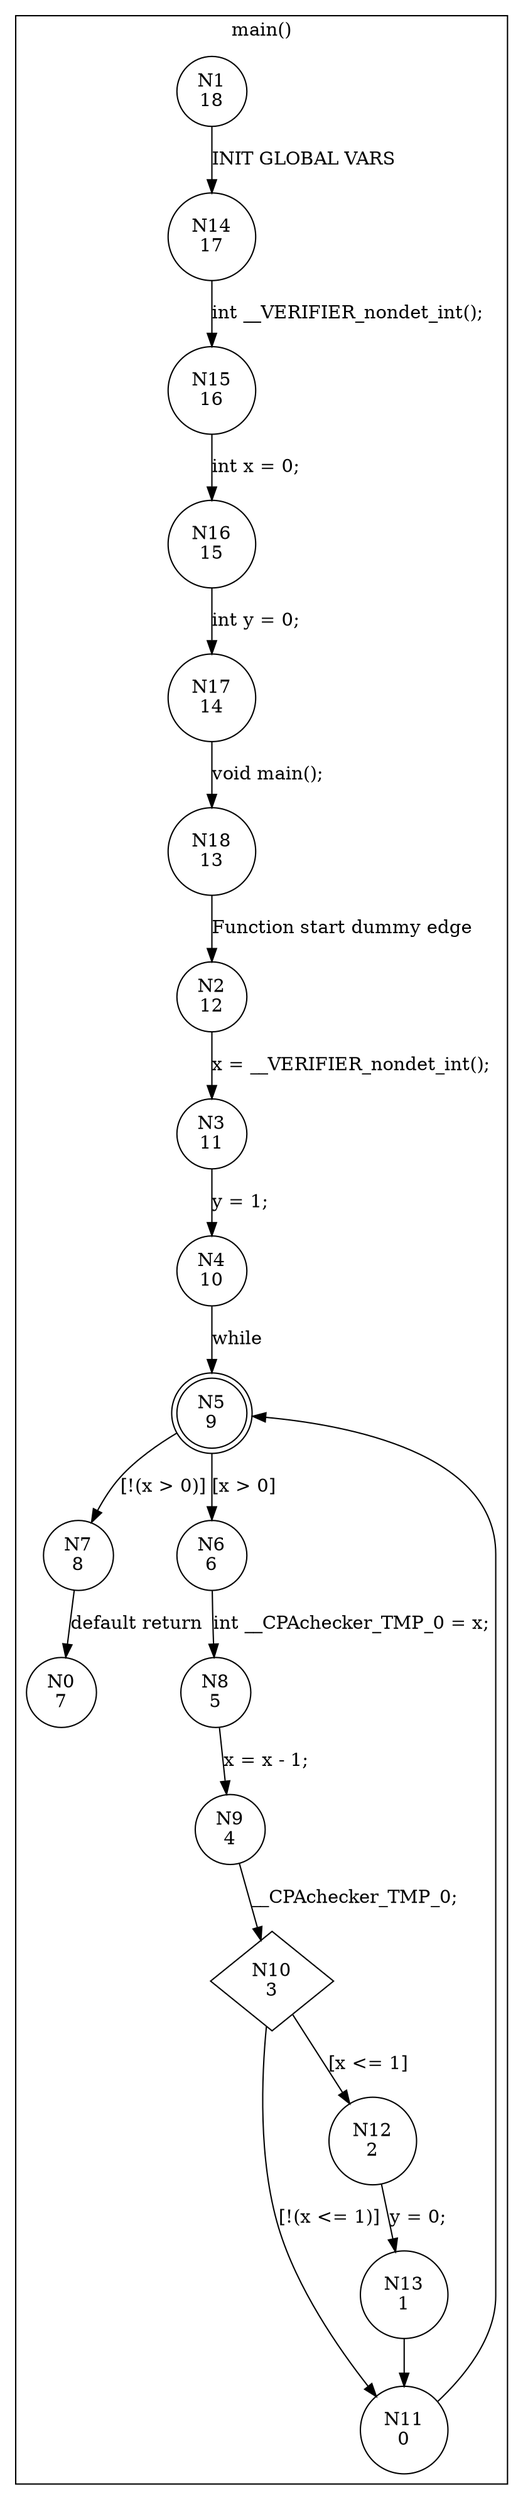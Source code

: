 digraph CFA {
1 [shape="circle" label="N1\n18"]
14 [shape="circle" label="N14\n17"]
15 [shape="circle" label="N15\n16"]
16 [shape="circle" label="N16\n15"]
17 [shape="circle" label="N17\n14"]
18 [shape="circle" label="N18\n13"]
2 [shape="circle" label="N2\n12"]
3 [shape="circle" label="N3\n11"]
4 [shape="circle" label="N4\n10"]
5 [shape="doublecircle" label="N5\n9"]
7 [shape="circle" label="N7\n8"]
0 [shape="circle" label="N0\n7"]
6 [shape="circle" label="N6\n6"]
8 [shape="circle" label="N8\n5"]
9 [shape="circle" label="N9\n4"]
10 [shape="diamond" label="N10\n3"]
11 [shape="circle" label="N11\n0"]
12 [shape="circle" label="N12\n2"]
13 [shape="circle" label="N13\n1"]
node [shape="circle"]
subgraph cluster_main {
label="main()"
1 -> 14 [label="INIT GLOBAL VARS"]
14 -> 15 [label="int __VERIFIER_nondet_int();"]
15 -> 16 [label="int x = 0;"]
16 -> 17 [label="int y = 0;"]
17 -> 18 [label="void main();"]
18 -> 2 [label="Function start dummy edge"]
2 -> 3 [label="x = __VERIFIER_nondet_int();"]
3 -> 4 [label="y = 1;"]
4 -> 5 [label="while"]
5 -> 6 [label="[x > 0]"]
5 -> 7 [label="[!(x > 0)]"]
7 -> 0 [label="default return"]
6 -> 8 [label="int __CPAchecker_TMP_0 = x;"]
8 -> 9 [label="x = x - 1;"]
9 -> 10 [label="__CPAchecker_TMP_0;"]
10 -> 12 [label="[x <= 1]"]
10 -> 11 [label="[!(x <= 1)]"]
11 -> 5 [label=""]
12 -> 13 [label="y = 0;"]
13 -> 11 [label=""]}
}
